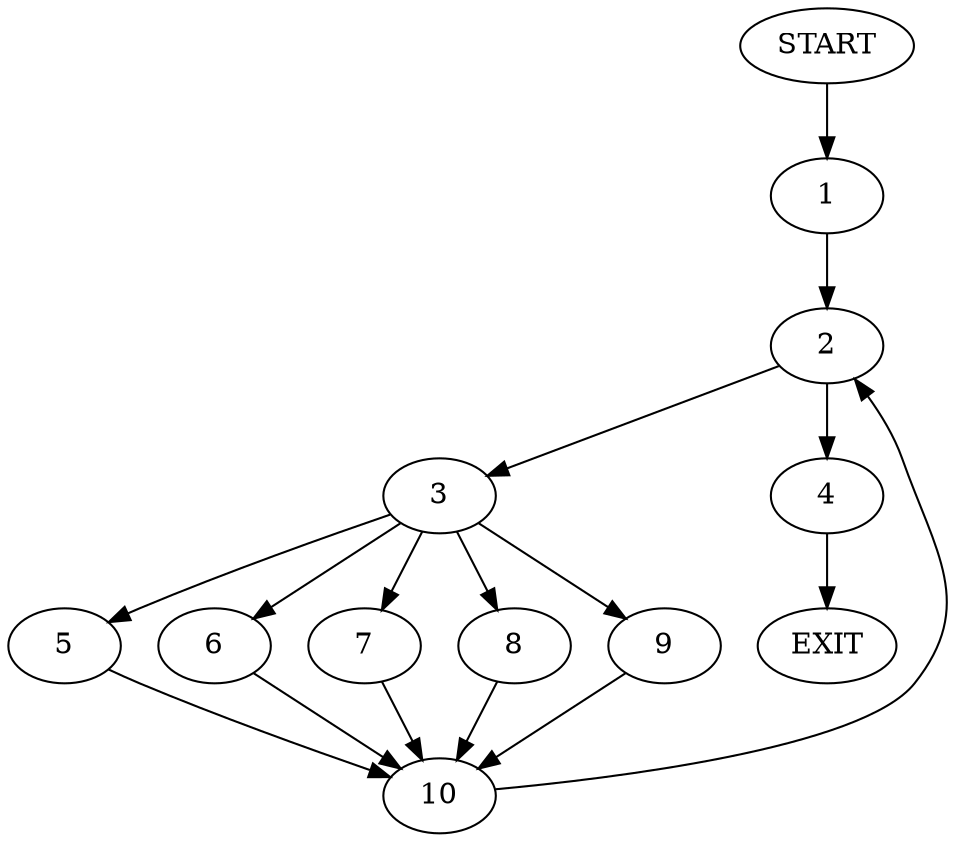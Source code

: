 digraph {
0 [label="START"]
11 [label="EXIT"]
0 -> 1
1 -> 2
2 -> 3
2 -> 4
3 -> 5
3 -> 6
3 -> 7
3 -> 8
3 -> 9
4 -> 11
7 -> 10
6 -> 10
8 -> 10
9 -> 10
5 -> 10
10 -> 2
}
